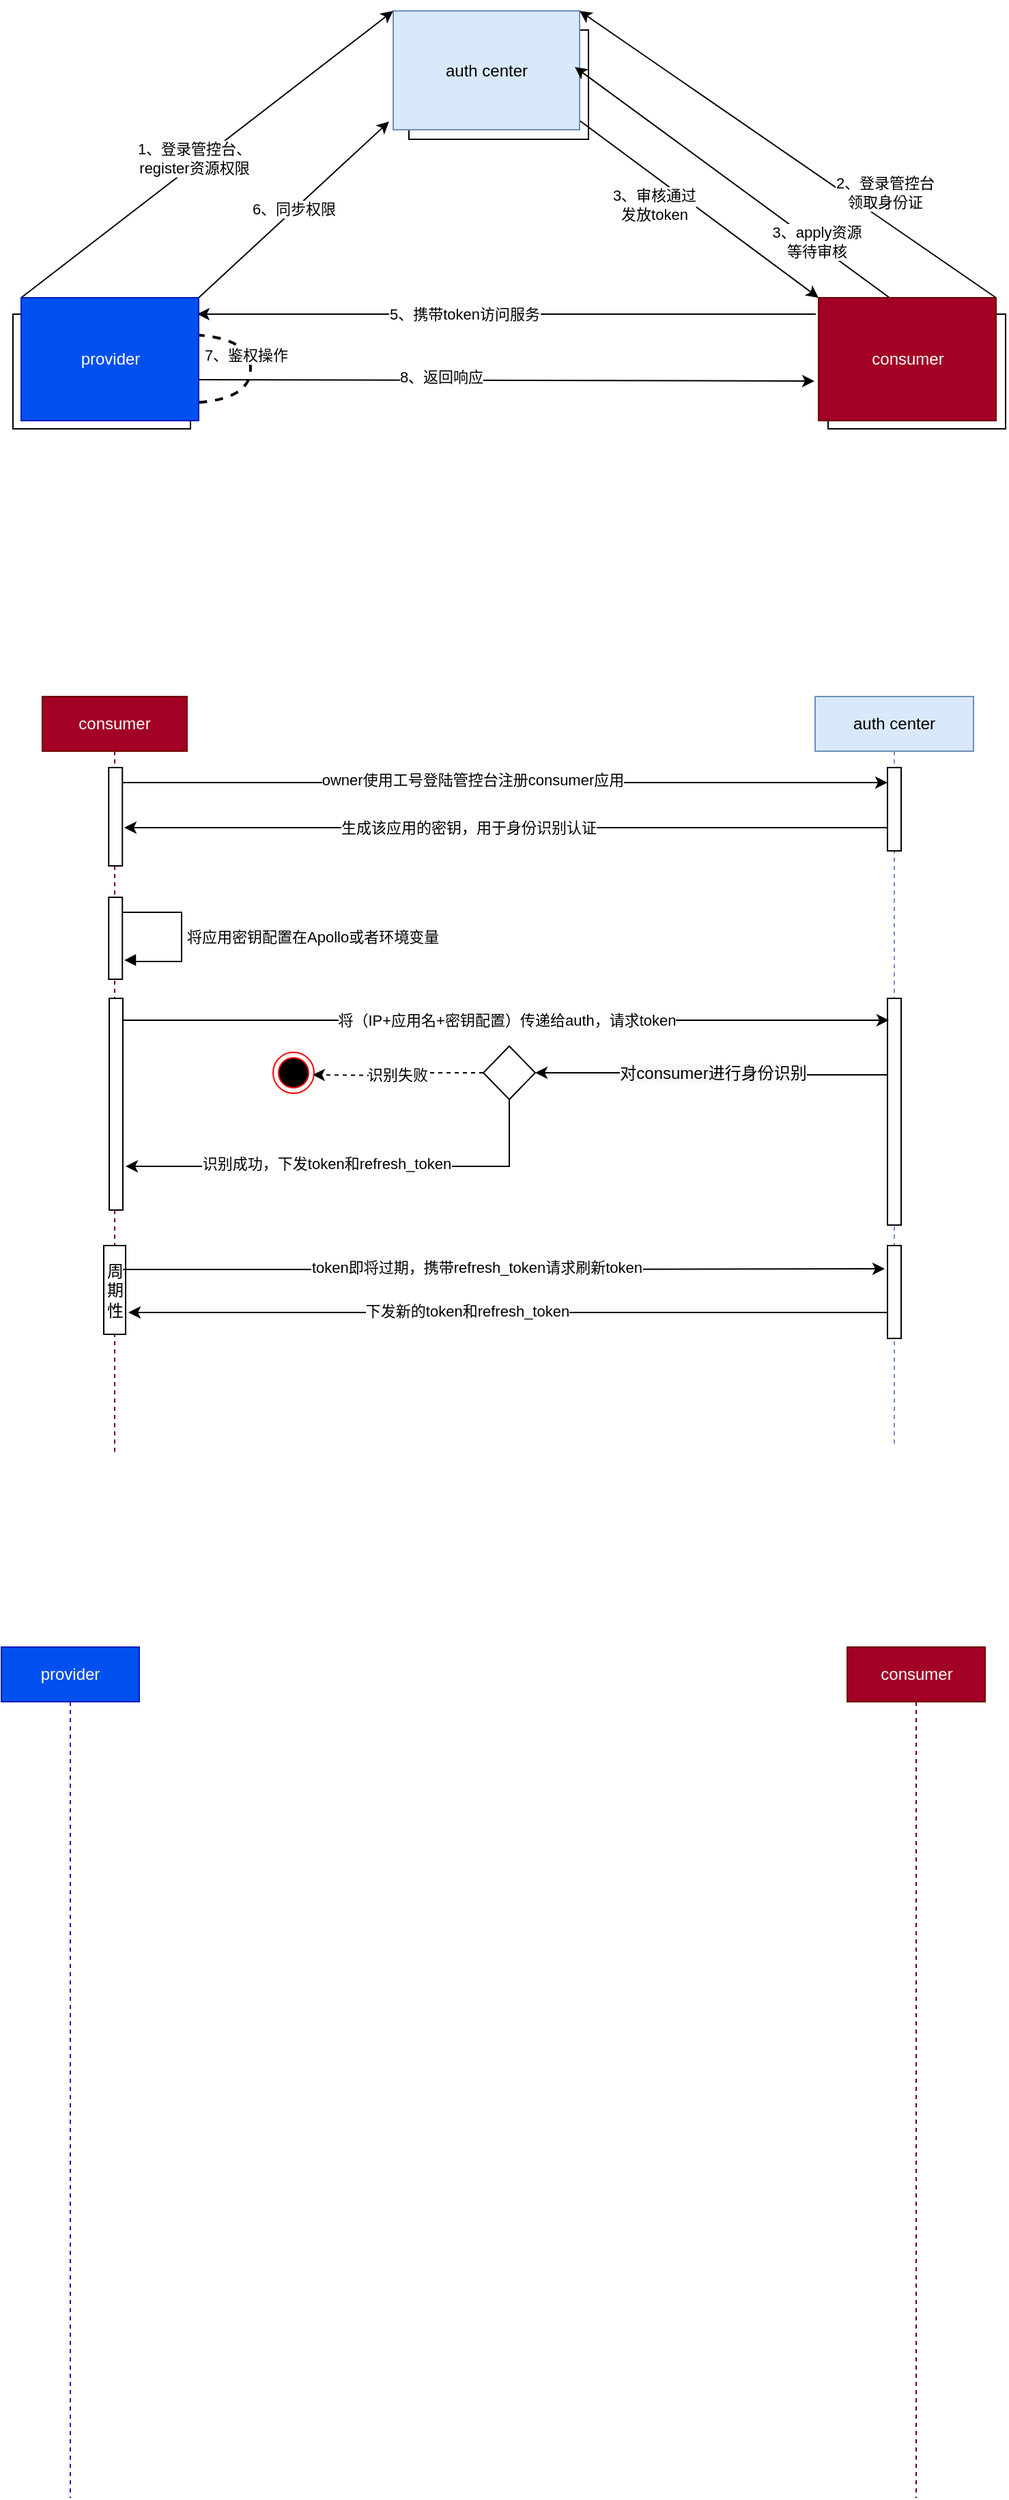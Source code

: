 <mxfile version="15.2.1" type="github">
  <diagram id="C5RBs43oDa-KdzZeNtuy" name="Page-1">
    <mxGraphModel dx="1426" dy="-420" grid="0" gridSize="10" guides="1" tooltips="1" connect="1" arrows="1" fold="1" page="1" pageScale="1" pageWidth="827" pageHeight="1169" math="0" shadow="0">
      <root>
        <mxCell id="WIyWlLk6GJQsqaUBKTNV-0" />
        <mxCell id="WIyWlLk6GJQsqaUBKTNV-1" parent="WIyWlLk6GJQsqaUBKTNV-0" />
        <mxCell id="JHoGeUMgcDAlhT3e80eg-0" value="auth center" style="shape=umlLifeline;perimeter=lifelinePerimeter;whiteSpace=wrap;html=1;container=1;collapsible=0;recursiveResize=0;outlineConnect=0;fillColor=#dae8fc;strokeColor=#6c8ebf;" vertex="1" parent="WIyWlLk6GJQsqaUBKTNV-1">
          <mxGeometry x="649" y="1710" width="116" height="548" as="geometry" />
        </mxCell>
        <mxCell id="JHoGeUMgcDAlhT3e80eg-33" value="" style="html=1;points=[];perimeter=orthogonalPerimeter;" vertex="1" parent="JHoGeUMgcDAlhT3e80eg-0">
          <mxGeometry x="53" y="221" width="10" height="166" as="geometry" />
        </mxCell>
        <mxCell id="JHoGeUMgcDAlhT3e80eg-51" value="" style="html=1;points=[];perimeter=orthogonalPerimeter;strokeColor=#000000;fillColor=#FFFFFF;" vertex="1" parent="JHoGeUMgcDAlhT3e80eg-0">
          <mxGeometry x="53" y="402" width="10" height="68" as="geometry" />
        </mxCell>
        <mxCell id="JHoGeUMgcDAlhT3e80eg-1" value="consumer" style="shape=umlLifeline;perimeter=lifelinePerimeter;whiteSpace=wrap;html=1;container=1;collapsible=0;recursiveResize=0;outlineConnect=0;fillColor=#a20025;strokeColor=#6F0000;fontColor=#ffffff;" vertex="1" parent="WIyWlLk6GJQsqaUBKTNV-1">
          <mxGeometry x="83" y="1710" width="106" height="556" as="geometry" />
        </mxCell>
        <mxCell id="JHoGeUMgcDAlhT3e80eg-17" value="" style="html=1;points=[];perimeter=orthogonalPerimeter;" vertex="1" parent="JHoGeUMgcDAlhT3e80eg-1">
          <mxGeometry x="48.62" y="52" width="10" height="72" as="geometry" />
        </mxCell>
        <mxCell id="JHoGeUMgcDAlhT3e80eg-32" value="" style="html=1;points=[];perimeter=orthogonalPerimeter;" vertex="1" parent="JHoGeUMgcDAlhT3e80eg-1">
          <mxGeometry x="49" y="221" width="10" height="155" as="geometry" />
        </mxCell>
        <mxCell id="JHoGeUMgcDAlhT3e80eg-50" value="周&lt;br&gt;期&lt;br&gt;性" style="html=1;points=[];perimeter=orthogonalPerimeter;strokeColor=#000000;fillColor=#FFFFFF;" vertex="1" parent="JHoGeUMgcDAlhT3e80eg-1">
          <mxGeometry x="45" y="402" width="16" height="65" as="geometry" />
        </mxCell>
        <mxCell id="JHoGeUMgcDAlhT3e80eg-5" value="provider" style="shape=umlLifeline;perimeter=lifelinePerimeter;whiteSpace=wrap;html=1;container=1;collapsible=0;recursiveResize=0;outlineConnect=0;fillColor=#0050ef;strokeColor=#001DBC;fontColor=#ffffff;" vertex="1" parent="WIyWlLk6GJQsqaUBKTNV-1">
          <mxGeometry x="53" y="2406" width="101" height="623" as="geometry" />
        </mxCell>
        <mxCell id="JHoGeUMgcDAlhT3e80eg-6" value="consumer" style="shape=umlLifeline;perimeter=lifelinePerimeter;whiteSpace=wrap;html=1;container=1;collapsible=0;recursiveResize=0;outlineConnect=0;fillColor=#a20025;strokeColor=#6F0000;fontColor=#ffffff;" vertex="1" parent="WIyWlLk6GJQsqaUBKTNV-1">
          <mxGeometry x="672.5" y="2406" width="101" height="623" as="geometry" />
        </mxCell>
        <mxCell id="JHoGeUMgcDAlhT3e80eg-22" style="edgeStyle=orthogonalEdgeStyle;rounded=0;orthogonalLoop=1;jettySize=auto;html=1;entryX=1.138;entryY=0.504;entryDx=0;entryDy=0;entryPerimeter=0;" edge="1" parent="WIyWlLk6GJQsqaUBKTNV-1">
          <mxGeometry relative="1" as="geometry">
            <mxPoint x="702" y="1805.976" as="sourcePoint" />
            <mxPoint x="143" y="1805.976" as="targetPoint" />
          </mxGeometry>
        </mxCell>
        <mxCell id="JHoGeUMgcDAlhT3e80eg-24" value="生成该应用的密钥，用于身份识别认证" style="edgeLabel;html=1;align=center;verticalAlign=middle;resizable=0;points=[];" vertex="1" connectable="0" parent="JHoGeUMgcDAlhT3e80eg-22">
          <mxGeometry x="0.374" relative="1" as="geometry">
            <mxPoint x="77" as="offset" />
          </mxGeometry>
        </mxCell>
        <mxCell id="JHoGeUMgcDAlhT3e80eg-18" value="" style="html=1;points=[];perimeter=orthogonalPerimeter;" vertex="1" parent="WIyWlLk6GJQsqaUBKTNV-1">
          <mxGeometry x="702" y="1762" width="10" height="61" as="geometry" />
        </mxCell>
        <mxCell id="JHoGeUMgcDAlhT3e80eg-19" style="edgeStyle=orthogonalEdgeStyle;rounded=0;orthogonalLoop=1;jettySize=auto;html=1;" edge="1" parent="WIyWlLk6GJQsqaUBKTNV-1">
          <mxGeometry relative="1" as="geometry">
            <mxPoint x="141.62" y="1773" as="sourcePoint" />
            <mxPoint x="702" y="1773" as="targetPoint" />
            <Array as="points">
              <mxPoint x="616" y="1773" />
              <mxPoint x="616" y="1773" />
            </Array>
          </mxGeometry>
        </mxCell>
        <mxCell id="JHoGeUMgcDAlhT3e80eg-20" value="owner使用工号登陆管控台注册consumer应用" style="edgeLabel;html=1;align=center;verticalAlign=middle;resizable=0;points=[];" vertex="1" connectable="0" parent="JHoGeUMgcDAlhT3e80eg-19">
          <mxGeometry x="-0.432" y="1" relative="1" as="geometry">
            <mxPoint x="97" y="-1" as="offset" />
          </mxGeometry>
        </mxCell>
        <mxCell id="JHoGeUMgcDAlhT3e80eg-27" value="" style="html=1;points=[];perimeter=orthogonalPerimeter;" vertex="1" parent="WIyWlLk6GJQsqaUBKTNV-1">
          <mxGeometry x="131.62" y="1857" width="10" height="60" as="geometry" />
        </mxCell>
        <mxCell id="JHoGeUMgcDAlhT3e80eg-31" value="将应用密钥配置在Apollo或者环境变量" style="edgeStyle=orthogonalEdgeStyle;html=1;align=left;spacingLeft=2;endArrow=block;rounded=0;entryX=1.138;entryY=0.767;entryDx=0;entryDy=0;entryPerimeter=0;" edge="1" target="JHoGeUMgcDAlhT3e80eg-27" parent="WIyWlLk6GJQsqaUBKTNV-1">
          <mxGeometry relative="1" as="geometry">
            <mxPoint x="141.62" y="1868" as="sourcePoint" />
            <Array as="points">
              <mxPoint x="185" y="1868" />
              <mxPoint x="185" y="1904" />
              <mxPoint x="147" y="1904" />
              <mxPoint x="147" y="1903" />
            </Array>
            <mxPoint x="147" y="1904" as="targetPoint" />
          </mxGeometry>
        </mxCell>
        <mxCell id="JHoGeUMgcDAlhT3e80eg-34" value="将（IP+应用名+密钥配置）传递给auth，请求token" style="edgeStyle=orthogonalEdgeStyle;rounded=0;orthogonalLoop=1;jettySize=auto;html=1;entryX=0.1;entryY=0.5;entryDx=0;entryDy=0;entryPerimeter=0;" edge="1" parent="WIyWlLk6GJQsqaUBKTNV-1">
          <mxGeometry relative="1" as="geometry">
            <mxPoint x="142" y="1947" as="sourcePoint" />
            <mxPoint x="703" y="1947" as="targetPoint" />
          </mxGeometry>
        </mxCell>
        <mxCell id="JHoGeUMgcDAlhT3e80eg-41" style="edgeStyle=orthogonalEdgeStyle;rounded=0;orthogonalLoop=1;jettySize=auto;html=1;endSize=6;strokeColor=#000000;dashed=1;" edge="1" parent="WIyWlLk6GJQsqaUBKTNV-1" source="JHoGeUMgcDAlhT3e80eg-37">
          <mxGeometry relative="1" as="geometry">
            <mxPoint x="281" y="1987" as="targetPoint" />
          </mxGeometry>
        </mxCell>
        <mxCell id="JHoGeUMgcDAlhT3e80eg-42" value="识别失败" style="edgeLabel;html=1;align=center;verticalAlign=middle;resizable=0;points=[];" vertex="1" connectable="0" parent="JHoGeUMgcDAlhT3e80eg-41">
          <mxGeometry x="-0.009" y="-1" relative="1" as="geometry">
            <mxPoint as="offset" />
          </mxGeometry>
        </mxCell>
        <mxCell id="JHoGeUMgcDAlhT3e80eg-48" style="edgeStyle=orthogonalEdgeStyle;rounded=0;orthogonalLoop=1;jettySize=auto;html=1;startArrow=none;startFill=0;endSize=6;strokeColor=#000000;" edge="1" parent="WIyWlLk6GJQsqaUBKTNV-1" source="JHoGeUMgcDAlhT3e80eg-37">
          <mxGeometry relative="1" as="geometry">
            <mxPoint x="144" y="2054" as="targetPoint" />
            <Array as="points">
              <mxPoint x="425" y="2054" />
            </Array>
          </mxGeometry>
        </mxCell>
        <mxCell id="JHoGeUMgcDAlhT3e80eg-49" value="识别成功，下发token和refresh_token" style="edgeLabel;html=1;align=center;verticalAlign=middle;resizable=0;points=[];" vertex="1" connectable="0" parent="JHoGeUMgcDAlhT3e80eg-48">
          <mxGeometry x="0.278" y="-1" relative="1" as="geometry">
            <mxPoint x="28" y="-1" as="offset" />
          </mxGeometry>
        </mxCell>
        <mxCell id="JHoGeUMgcDAlhT3e80eg-37" value="" style="rhombus;whiteSpace=wrap;html=1;fillColor=#FFFFFF;strokeColor=#000000;" vertex="1" parent="WIyWlLk6GJQsqaUBKTNV-1">
          <mxGeometry x="406" y="1966" width="38" height="39" as="geometry" />
        </mxCell>
        <mxCell id="JHoGeUMgcDAlhT3e80eg-40" value="&lt;span style=&quot;font-size: 12px ; background-color: rgb(248 , 249 , 250)&quot;&gt;对consumer进行身份识别&lt;/span&gt;" style="edgeStyle=orthogonalEdgeStyle;rounded=0;orthogonalLoop=1;jettySize=auto;html=1;entryX=1;entryY=0.5;entryDx=0;entryDy=0;strokeColor=#000000;endSize=6;" edge="1" parent="WIyWlLk6GJQsqaUBKTNV-1" source="JHoGeUMgcDAlhT3e80eg-33" target="JHoGeUMgcDAlhT3e80eg-37">
          <mxGeometry relative="1" as="geometry">
            <Array as="points">
              <mxPoint x="621" y="1987" />
            </Array>
          </mxGeometry>
        </mxCell>
        <mxCell id="JHoGeUMgcDAlhT3e80eg-47" value="" style="ellipse;html=1;shape=endState;fillColor=#000000;strokeColor=#ff0000;" vertex="1" parent="WIyWlLk6GJQsqaUBKTNV-1">
          <mxGeometry x="252" y="1970.5" width="30" height="30" as="geometry" />
        </mxCell>
        <mxCell id="JHoGeUMgcDAlhT3e80eg-52" style="edgeStyle=orthogonalEdgeStyle;rounded=0;orthogonalLoop=1;jettySize=auto;html=1;entryX=-0.2;entryY=0.4;entryDx=0;entryDy=0;entryPerimeter=0;startArrow=none;startFill=0;endSize=6;strokeColor=#000000;" edge="1" parent="WIyWlLk6GJQsqaUBKTNV-1">
          <mxGeometry relative="1" as="geometry">
            <mxPoint x="142" y="2129.5" as="sourcePoint" />
            <mxPoint x="700" y="2129" as="targetPoint" />
            <Array as="points">
              <mxPoint x="421" y="2129" />
            </Array>
          </mxGeometry>
        </mxCell>
        <mxCell id="JHoGeUMgcDAlhT3e80eg-53" value="token即将过期，携带refresh_token请求刷新token" style="edgeLabel;html=1;align=center;verticalAlign=middle;resizable=0;points=[];" vertex="1" connectable="0" parent="JHoGeUMgcDAlhT3e80eg-52">
          <mxGeometry x="-0.072" y="3" relative="1" as="geometry">
            <mxPoint y="1" as="offset" />
          </mxGeometry>
        </mxCell>
        <mxCell id="JHoGeUMgcDAlhT3e80eg-56" style="edgeStyle=orthogonalEdgeStyle;rounded=0;orthogonalLoop=1;jettySize=auto;html=1;startArrow=none;startFill=0;endSize=6;strokeColor=#000000;" edge="1" parent="WIyWlLk6GJQsqaUBKTNV-1" source="JHoGeUMgcDAlhT3e80eg-51">
          <mxGeometry relative="1" as="geometry">
            <mxPoint x="146" y="2161" as="targetPoint" />
            <Array as="points">
              <mxPoint x="528" y="2161" />
              <mxPoint x="528" y="2161" />
            </Array>
          </mxGeometry>
        </mxCell>
        <mxCell id="JHoGeUMgcDAlhT3e80eg-57" value="下发新的token和refresh_token" style="edgeLabel;html=1;align=center;verticalAlign=middle;resizable=0;points=[];" vertex="1" connectable="0" parent="JHoGeUMgcDAlhT3e80eg-56">
          <mxGeometry x="0.109" y="-1" relative="1" as="geometry">
            <mxPoint as="offset" />
          </mxGeometry>
        </mxCell>
        <mxCell id="JHoGeUMgcDAlhT3e80eg-58" value="" style="rounded=0;whiteSpace=wrap;html=1;fillColor=#FFFFFF;" vertex="1" parent="WIyWlLk6GJQsqaUBKTNV-1">
          <mxGeometry x="351.5" y="1222" width="131.5" height="80" as="geometry" />
        </mxCell>
        <mxCell id="JHoGeUMgcDAlhT3e80eg-59" value="" style="rounded=0;whiteSpace=wrap;html=1;fillColor=#FFFFFF;" vertex="1" parent="WIyWlLk6GJQsqaUBKTNV-1">
          <mxGeometry x="61.5" y="1430" width="130" height="84" as="geometry" />
        </mxCell>
        <mxCell id="JHoGeUMgcDAlhT3e80eg-60" value="" style="rounded=0;whiteSpace=wrap;html=1;fillColor=#FFFFFF;" vertex="1" parent="WIyWlLk6GJQsqaUBKTNV-1">
          <mxGeometry x="658.5" y="1430" width="130" height="84" as="geometry" />
        </mxCell>
        <mxCell id="JHoGeUMgcDAlhT3e80eg-61" style="edgeStyle=none;rounded=0;orthogonalLoop=1;jettySize=auto;html=1;entryX=0;entryY=0;entryDx=0;entryDy=0;" edge="1" parent="WIyWlLk6GJQsqaUBKTNV-1" target="JHoGeUMgcDAlhT3e80eg-72">
          <mxGeometry relative="1" as="geometry">
            <mxPoint x="450.5" y="1269" as="sourcePoint" />
          </mxGeometry>
        </mxCell>
        <mxCell id="JHoGeUMgcDAlhT3e80eg-62" value="3、审核通过&lt;br&gt;发放token" style="edgeLabel;html=1;align=center;verticalAlign=middle;resizable=0;points=[];" vertex="1" connectable="0" parent="JHoGeUMgcDAlhT3e80eg-61">
          <mxGeometry x="0.027" relative="1" as="geometry">
            <mxPoint x="-23" y="4" as="offset" />
          </mxGeometry>
        </mxCell>
        <mxCell id="JHoGeUMgcDAlhT3e80eg-63" value="auth center" style="rounded=0;whiteSpace=wrap;html=1;fillColor=#dae8fc;strokeColor=#6c8ebf;" vertex="1" parent="WIyWlLk6GJQsqaUBKTNV-1">
          <mxGeometry x="340" y="1208" width="136.5" height="87" as="geometry" />
        </mxCell>
        <mxCell id="JHoGeUMgcDAlhT3e80eg-69" value="2、登录管控台&lt;br&gt;领取身份证" style="edgeStyle=none;rounded=0;orthogonalLoop=1;jettySize=auto;html=1;exitX=1;exitY=0;exitDx=0;exitDy=0;entryX=1;entryY=0;entryDx=0;entryDy=0;" edge="1" parent="WIyWlLk6GJQsqaUBKTNV-1" source="JHoGeUMgcDAlhT3e80eg-72" target="JHoGeUMgcDAlhT3e80eg-63">
          <mxGeometry x="-0.402" y="-17" relative="1" as="geometry">
            <mxPoint x="461" y="1212" as="targetPoint" />
            <mxPoint as="offset" />
          </mxGeometry>
        </mxCell>
        <mxCell id="JHoGeUMgcDAlhT3e80eg-70" style="edgeStyle=none;rounded=0;orthogonalLoop=1;jettySize=auto;html=1;entryX=0.992;entryY=0.133;entryDx=0;entryDy=0;entryPerimeter=0;" edge="1" parent="WIyWlLk6GJQsqaUBKTNV-1" target="JHoGeUMgcDAlhT3e80eg-80">
          <mxGeometry relative="1" as="geometry">
            <mxPoint x="649.5" y="1430" as="sourcePoint" />
            <mxPoint x="203.5" y="1427" as="targetPoint" />
          </mxGeometry>
        </mxCell>
        <mxCell id="JHoGeUMgcDAlhT3e80eg-71" value="5、携带token访问服务" style="edgeLabel;html=1;align=center;verticalAlign=middle;resizable=0;points=[];" vertex="1" connectable="0" parent="JHoGeUMgcDAlhT3e80eg-70">
          <mxGeometry x="0.14" relative="1" as="geometry">
            <mxPoint as="offset" />
          </mxGeometry>
        </mxCell>
        <mxCell id="JHoGeUMgcDAlhT3e80eg-86" style="edgeStyle=none;rounded=0;orthogonalLoop=1;jettySize=auto;html=1;entryX=1.023;entryY=0.338;entryDx=0;entryDy=0;entryPerimeter=0;startArrow=none;startFill=0;endSize=6;strokeColor=#000000;exitX=0.5;exitY=0;exitDx=0;exitDy=0;" edge="1" parent="WIyWlLk6GJQsqaUBKTNV-1">
          <mxGeometry relative="1" as="geometry">
            <mxPoint x="703.5" y="1418" as="sourcePoint" />
            <mxPoint x="473.024" y="1249.04" as="targetPoint" />
          </mxGeometry>
        </mxCell>
        <mxCell id="JHoGeUMgcDAlhT3e80eg-87" value="3、apply资源&lt;br&gt;等待审核" style="edgeLabel;html=1;align=center;verticalAlign=middle;resizable=0;points=[];" vertex="1" connectable="0" parent="JHoGeUMgcDAlhT3e80eg-86">
          <mxGeometry x="0.09" y="1" relative="1" as="geometry">
            <mxPoint x="72" y="50" as="offset" />
          </mxGeometry>
        </mxCell>
        <mxCell id="JHoGeUMgcDAlhT3e80eg-72" value="consumer" style="rounded=0;whiteSpace=wrap;html=1;fillColor=#a20025;strokeColor=#6F0000;fontColor=#ffffff;" vertex="1" parent="WIyWlLk6GJQsqaUBKTNV-1">
          <mxGeometry x="651.5" y="1418" width="130" height="90" as="geometry" />
        </mxCell>
        <mxCell id="JHoGeUMgcDAlhT3e80eg-73" style="edgeStyle=none;rounded=0;orthogonalLoop=1;jettySize=auto;html=1;entryX=0;entryY=0;entryDx=0;entryDy=0;exitX=0;exitY=0;exitDx=0;exitDy=0;" edge="1" parent="WIyWlLk6GJQsqaUBKTNV-1" source="JHoGeUMgcDAlhT3e80eg-80" target="JHoGeUMgcDAlhT3e80eg-63">
          <mxGeometry relative="1" as="geometry">
            <mxPoint x="283.5" y="1214" as="targetPoint" />
          </mxGeometry>
        </mxCell>
        <mxCell id="JHoGeUMgcDAlhT3e80eg-74" value="1、登录管控台、&lt;br&gt;register资源权限" style="edgeLabel;html=1;align=center;verticalAlign=middle;resizable=0;points=[];" vertex="1" connectable="0" parent="JHoGeUMgcDAlhT3e80eg-73">
          <mxGeometry x="-0.053" y="4" relative="1" as="geometry">
            <mxPoint as="offset" />
          </mxGeometry>
        </mxCell>
        <mxCell id="JHoGeUMgcDAlhT3e80eg-75" value="6、同步权限" style="edgeStyle=none;rounded=0;orthogonalLoop=1;jettySize=auto;html=1;exitX=1;exitY=0;exitDx=0;exitDy=0;entryX=-0.022;entryY=0.931;entryDx=0;entryDy=0;entryPerimeter=0;" edge="1" parent="WIyWlLk6GJQsqaUBKTNV-1" source="JHoGeUMgcDAlhT3e80eg-80" target="JHoGeUMgcDAlhT3e80eg-63">
          <mxGeometry relative="1" as="geometry" />
        </mxCell>
        <mxCell id="JHoGeUMgcDAlhT3e80eg-76" style="edgeStyle=none;rounded=0;orthogonalLoop=1;jettySize=auto;html=1;exitX=1;exitY=0.667;exitDx=0;exitDy=0;exitPerimeter=0;" edge="1" parent="WIyWlLk6GJQsqaUBKTNV-1" source="JHoGeUMgcDAlhT3e80eg-80">
          <mxGeometry relative="1" as="geometry">
            <mxPoint x="203.5" y="1478.5" as="sourcePoint" />
            <mxPoint x="648.5" y="1479" as="targetPoint" />
          </mxGeometry>
        </mxCell>
        <mxCell id="JHoGeUMgcDAlhT3e80eg-77" value="8、返回响应" style="edgeLabel;html=1;align=center;verticalAlign=middle;resizable=0;points=[];" vertex="1" connectable="0" parent="JHoGeUMgcDAlhT3e80eg-76">
          <mxGeometry x="-0.215" y="3" relative="1" as="geometry">
            <mxPoint as="offset" />
          </mxGeometry>
        </mxCell>
        <mxCell id="JHoGeUMgcDAlhT3e80eg-78" value="" style="endArrow=none;dashed=1;html=1;strokeWidth=2;edgeStyle=orthogonalEdgeStyle;curved=1;" edge="1" parent="WIyWlLk6GJQsqaUBKTNV-1">
          <mxGeometry width="50" height="50" relative="1" as="geometry">
            <mxPoint x="185.5" y="1495" as="sourcePoint" />
            <mxPoint x="185.5" y="1445" as="targetPoint" />
            <Array as="points">
              <mxPoint x="235.5" y="1495" />
              <mxPoint x="235.5" y="1445" />
            </Array>
          </mxGeometry>
        </mxCell>
        <mxCell id="JHoGeUMgcDAlhT3e80eg-79" value="7、鉴权操作" style="edgeLabel;html=1;align=center;verticalAlign=middle;resizable=0;points=[];" vertex="1" connectable="0" parent="JHoGeUMgcDAlhT3e80eg-78">
          <mxGeometry x="0.133" y="4" relative="1" as="geometry">
            <mxPoint as="offset" />
          </mxGeometry>
        </mxCell>
        <mxCell id="JHoGeUMgcDAlhT3e80eg-80" value="provider" style="rounded=0;whiteSpace=wrap;html=1;fillColor=#0050ef;strokeColor=#001DBC;fontColor=#ffffff;" vertex="1" parent="WIyWlLk6GJQsqaUBKTNV-1">
          <mxGeometry x="67.5" y="1418" width="130" height="90" as="geometry" />
        </mxCell>
      </root>
    </mxGraphModel>
  </diagram>
</mxfile>
